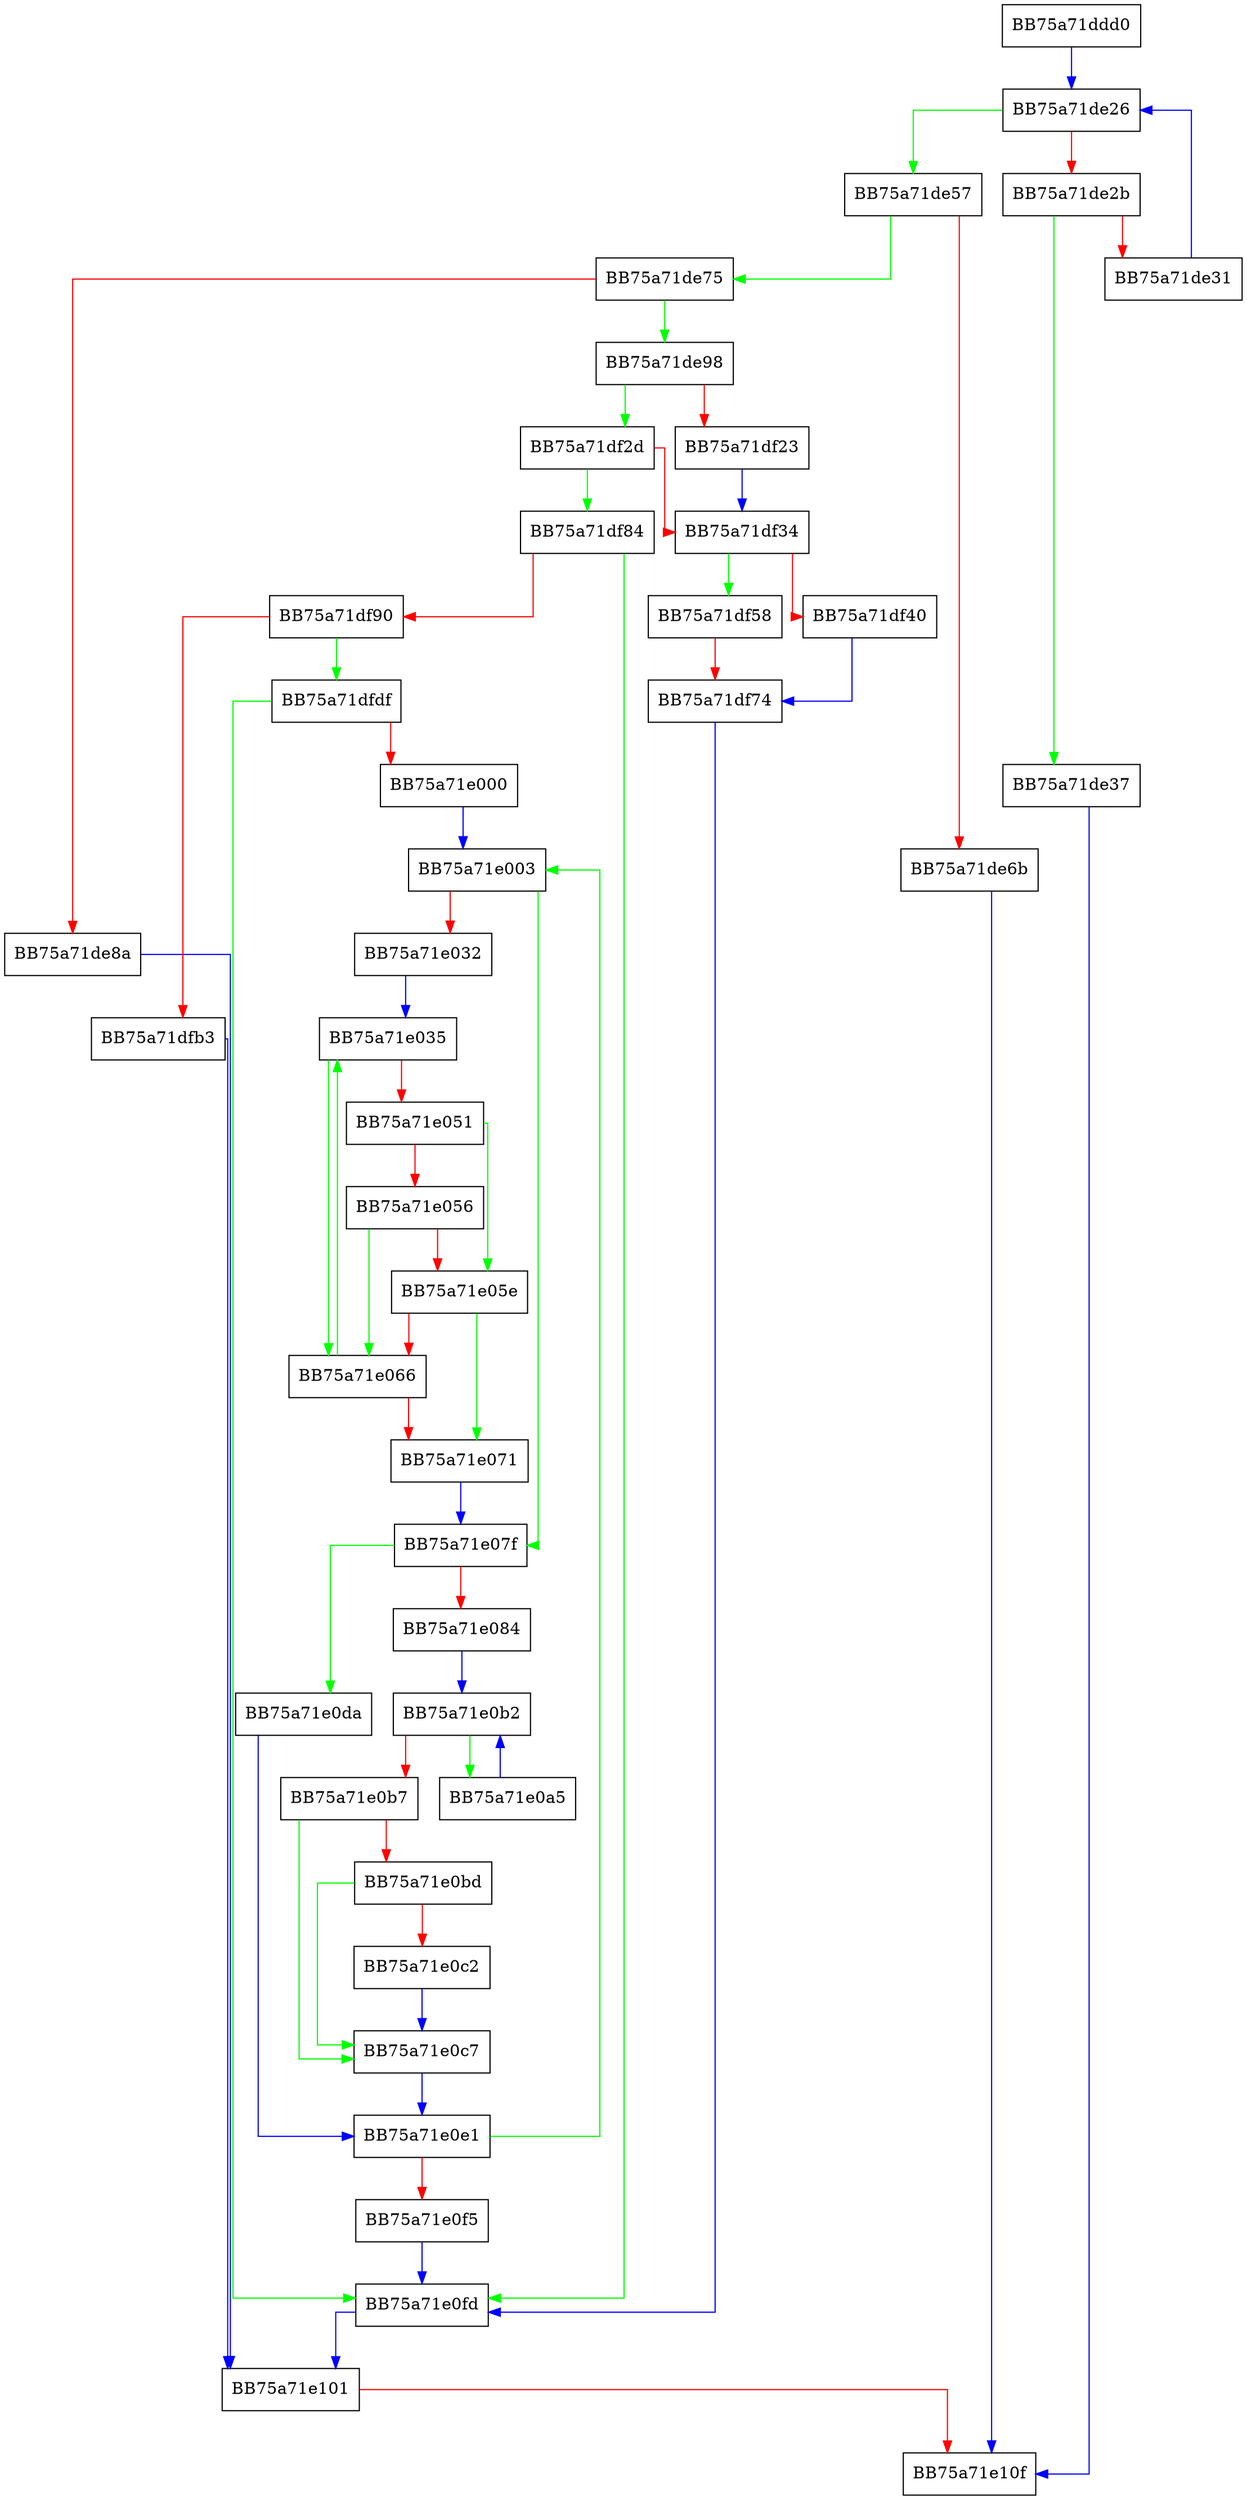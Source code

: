 digraph vtabCallConstructor {
  node [shape="box"];
  graph [splines=ortho];
  BB75a71ddd0 -> BB75a71de26 [color="blue"];
  BB75a71de26 -> BB75a71de57 [color="green"];
  BB75a71de26 -> BB75a71de2b [color="red"];
  BB75a71de2b -> BB75a71de37 [color="green"];
  BB75a71de2b -> BB75a71de31 [color="red"];
  BB75a71de31 -> BB75a71de26 [color="blue"];
  BB75a71de37 -> BB75a71e10f [color="blue"];
  BB75a71de57 -> BB75a71de75 [color="green"];
  BB75a71de57 -> BB75a71de6b [color="red"];
  BB75a71de6b -> BB75a71e10f [color="blue"];
  BB75a71de75 -> BB75a71de98 [color="green"];
  BB75a71de75 -> BB75a71de8a [color="red"];
  BB75a71de8a -> BB75a71e101 [color="blue"];
  BB75a71de98 -> BB75a71df2d [color="green"];
  BB75a71de98 -> BB75a71df23 [color="red"];
  BB75a71df23 -> BB75a71df34 [color="blue"];
  BB75a71df2d -> BB75a71df84 [color="green"];
  BB75a71df2d -> BB75a71df34 [color="red"];
  BB75a71df34 -> BB75a71df58 [color="green"];
  BB75a71df34 -> BB75a71df40 [color="red"];
  BB75a71df40 -> BB75a71df74 [color="blue"];
  BB75a71df58 -> BB75a71df74 [color="red"];
  BB75a71df74 -> BB75a71e0fd [color="blue"];
  BB75a71df84 -> BB75a71e0fd [color="green"];
  BB75a71df84 -> BB75a71df90 [color="red"];
  BB75a71df90 -> BB75a71dfdf [color="green"];
  BB75a71df90 -> BB75a71dfb3 [color="red"];
  BB75a71dfb3 -> BB75a71e101 [color="blue"];
  BB75a71dfdf -> BB75a71e0fd [color="green"];
  BB75a71dfdf -> BB75a71e000 [color="red"];
  BB75a71e000 -> BB75a71e003 [color="blue"];
  BB75a71e003 -> BB75a71e07f [color="green"];
  BB75a71e003 -> BB75a71e032 [color="red"];
  BB75a71e032 -> BB75a71e035 [color="blue"];
  BB75a71e035 -> BB75a71e066 [color="green"];
  BB75a71e035 -> BB75a71e051 [color="red"];
  BB75a71e051 -> BB75a71e05e [color="green"];
  BB75a71e051 -> BB75a71e056 [color="red"];
  BB75a71e056 -> BB75a71e066 [color="green"];
  BB75a71e056 -> BB75a71e05e [color="red"];
  BB75a71e05e -> BB75a71e071 [color="green"];
  BB75a71e05e -> BB75a71e066 [color="red"];
  BB75a71e066 -> BB75a71e035 [color="green"];
  BB75a71e066 -> BB75a71e071 [color="red"];
  BB75a71e071 -> BB75a71e07f [color="blue"];
  BB75a71e07f -> BB75a71e0da [color="green"];
  BB75a71e07f -> BB75a71e084 [color="red"];
  BB75a71e084 -> BB75a71e0b2 [color="blue"];
  BB75a71e0a5 -> BB75a71e0b2 [color="blue"];
  BB75a71e0b2 -> BB75a71e0a5 [color="green"];
  BB75a71e0b2 -> BB75a71e0b7 [color="red"];
  BB75a71e0b7 -> BB75a71e0c7 [color="green"];
  BB75a71e0b7 -> BB75a71e0bd [color="red"];
  BB75a71e0bd -> BB75a71e0c7 [color="green"];
  BB75a71e0bd -> BB75a71e0c2 [color="red"];
  BB75a71e0c2 -> BB75a71e0c7 [color="blue"];
  BB75a71e0c7 -> BB75a71e0e1 [color="blue"];
  BB75a71e0da -> BB75a71e0e1 [color="blue"];
  BB75a71e0e1 -> BB75a71e003 [color="green"];
  BB75a71e0e1 -> BB75a71e0f5 [color="red"];
  BB75a71e0f5 -> BB75a71e0fd [color="blue"];
  BB75a71e0fd -> BB75a71e101 [color="blue"];
  BB75a71e101 -> BB75a71e10f [color="red"];
}